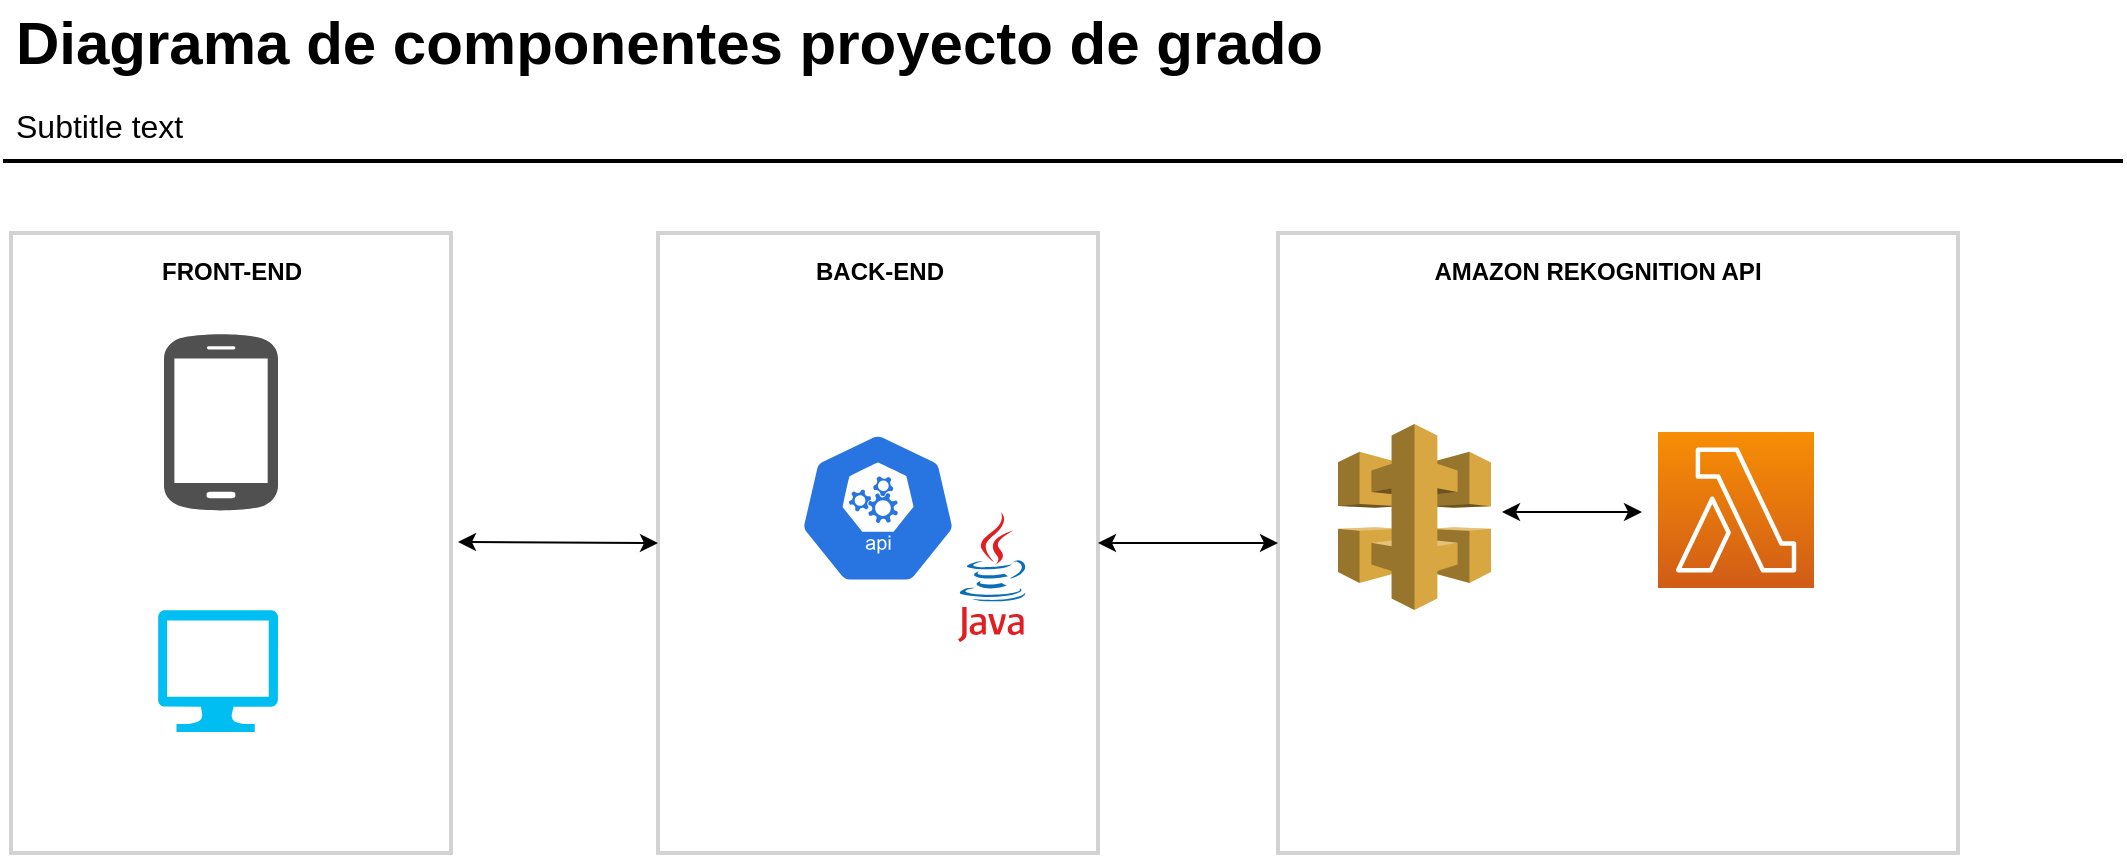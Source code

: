 <mxfile version="14.9.1" type="github">
  <diagram id="Ht1M8jgEwFfnCIfOTk4-" name="Page-1">
    <mxGraphModel dx="1021" dy="529" grid="1" gridSize="10" guides="1" tooltips="1" connect="1" arrows="1" fold="1" page="1" pageScale="1" pageWidth="1169" pageHeight="827" math="0" shadow="0">
      <root>
        <mxCell id="0" />
        <mxCell id="1" parent="0" />
        <mxCell id="bTMXntHbuXdUkVzYNGNJ-6" value="" style="rounded=0;whiteSpace=wrap;html=1;fillColor=none;strokeColor=#d3d3d3;strokeWidth=2;" vertex="1" parent="1">
          <mxGeometry x="380" y="180.5" width="220" height="310" as="geometry" />
        </mxCell>
        <mxCell id="-QjtrjUzRDEMRZ5MF8oH-47" value="Diagrama de componentes proyecto de grado" style="text;html=1;resizable=0;points=[];autosize=1;align=left;verticalAlign=top;spacingTop=-4;fontSize=30;fontStyle=1" parent="1" vertex="1">
          <mxGeometry x="56.5" y="64.5" width="670" height="40" as="geometry" />
        </mxCell>
        <mxCell id="-QjtrjUzRDEMRZ5MF8oH-48" value="Subtitle text&lt;br style=&quot;font-size: 16px&quot;&gt;" style="text;html=1;resizable=0;points=[];autosize=1;align=left;verticalAlign=top;spacingTop=-4;fontSize=16;" parent="1" vertex="1">
          <mxGeometry x="56.5" y="114.5" width="100" height="20" as="geometry" />
        </mxCell>
        <mxCell id="SCVMTBWpLvtzJIhz15lM-1" value="" style="line;strokeWidth=2;html=1;fontSize=14;" parent="1" vertex="1">
          <mxGeometry x="52.5" y="139.5" width="1060" height="10" as="geometry" />
        </mxCell>
        <mxCell id="bTMXntHbuXdUkVzYNGNJ-1" value="" style="pointerEvents=1;shadow=0;dashed=0;html=1;strokeColor=none;fillColor=#505050;labelPosition=center;verticalLabelPosition=bottom;verticalAlign=top;outlineConnect=0;align=center;shape=mxgraph.office.devices.cell_phone_android_standalone;" vertex="1" parent="1">
          <mxGeometry x="133" y="230" width="57" height="90" as="geometry" />
        </mxCell>
        <mxCell id="bTMXntHbuXdUkVzYNGNJ-2" value="" style="verticalLabelPosition=bottom;html=1;verticalAlign=top;align=center;strokeColor=none;fillColor=#00BEF2;shape=mxgraph.azure.computer;pointerEvents=1;" vertex="1" parent="1">
          <mxGeometry x="130" y="369" width="60" height="61" as="geometry" />
        </mxCell>
        <mxCell id="bTMXntHbuXdUkVzYNGNJ-3" value="" style="rounded=0;whiteSpace=wrap;html=1;fillColor=none;strokeColor=#d3d3d3;strokeWidth=2;" vertex="1" parent="1">
          <mxGeometry x="56.5" y="180.5" width="220" height="310" as="geometry" />
        </mxCell>
        <mxCell id="bTMXntHbuXdUkVzYNGNJ-4" value="" style="dashed=0;outlineConnect=0;html=1;align=center;labelPosition=center;verticalLabelPosition=bottom;verticalAlign=top;shape=mxgraph.weblogos.java" vertex="1" parent="1">
          <mxGeometry x="530" y="320" width="34.4" height="65" as="geometry" />
        </mxCell>
        <mxCell id="bTMXntHbuXdUkVzYNGNJ-5" value="" style="html=1;dashed=0;whitespace=wrap;fillColor=#2875E2;strokeColor=#ffffff;points=[[0.005,0.63,0],[0.1,0.2,0],[0.9,0.2,0],[0.5,0,0],[0.995,0.63,0],[0.72,0.99,0],[0.5,1,0],[0.28,0.99,0]];shape=mxgraph.kubernetes.icon;prIcon=api" vertex="1" parent="1">
          <mxGeometry x="450" y="280" width="80" height="76" as="geometry" />
        </mxCell>
        <mxCell id="bTMXntHbuXdUkVzYNGNJ-7" value="BACK-END" style="text;html=1;strokeColor=none;fillColor=none;align=center;verticalAlign=middle;whiteSpace=wrap;rounded=0;fontStyle=1" vertex="1" parent="1">
          <mxGeometry x="452" y="190" width="78" height="20" as="geometry" />
        </mxCell>
        <mxCell id="bTMXntHbuXdUkVzYNGNJ-8" value="FRONT-END" style="text;html=1;strokeColor=none;fillColor=none;align=center;verticalAlign=middle;whiteSpace=wrap;rounded=0;fontStyle=1" vertex="1" parent="1">
          <mxGeometry x="127.5" y="190" width="78" height="20" as="geometry" />
        </mxCell>
        <mxCell id="bTMXntHbuXdUkVzYNGNJ-10" value="" style="rounded=0;whiteSpace=wrap;html=1;fillColor=none;strokeColor=#d3d3d3;strokeWidth=2;" vertex="1" parent="1">
          <mxGeometry x="690" y="180.5" width="340" height="310" as="geometry" />
        </mxCell>
        <mxCell id="bTMXntHbuXdUkVzYNGNJ-13" value="AMAZON REKOGNITION API" style="text;html=1;strokeColor=none;fillColor=none;align=center;verticalAlign=middle;whiteSpace=wrap;rounded=0;fontStyle=1" vertex="1" parent="1">
          <mxGeometry x="720" y="190" width="260" height="20" as="geometry" />
        </mxCell>
        <mxCell id="bTMXntHbuXdUkVzYNGNJ-14" value="" style="outlineConnect=0;dashed=0;verticalLabelPosition=bottom;verticalAlign=top;align=center;html=1;shape=mxgraph.aws3.api_gateway;fillColor=#D9A741;gradientColor=none;" vertex="1" parent="1">
          <mxGeometry x="720" y="276" width="76.5" height="93" as="geometry" />
        </mxCell>
        <mxCell id="bTMXntHbuXdUkVzYNGNJ-15" value="" style="points=[[0,0,0],[0.25,0,0],[0.5,0,0],[0.75,0,0],[1,0,0],[0,1,0],[0.25,1,0],[0.5,1,0],[0.75,1,0],[1,1,0],[0,0.25,0],[0,0.5,0],[0,0.75,0],[1,0.25,0],[1,0.5,0],[1,0.75,0]];outlineConnect=0;fontColor=#232F3E;gradientColor=#F78E04;gradientDirection=north;fillColor=#D05C17;strokeColor=#ffffff;dashed=0;verticalLabelPosition=bottom;verticalAlign=top;align=center;html=1;fontSize=12;fontStyle=0;aspect=fixed;shape=mxgraph.aws4.resourceIcon;resIcon=mxgraph.aws4.lambda;" vertex="1" parent="1">
          <mxGeometry x="880" y="280" width="78" height="78" as="geometry" />
        </mxCell>
        <mxCell id="bTMXntHbuXdUkVzYNGNJ-17" value="" style="shape=image;html=1;verticalAlign=top;verticalLabelPosition=bottom;labelBackgroundColor=#ffffff;imageAspect=0;aspect=fixed;image=https://cdn3.iconfinder.com/data/icons/logos-and-brands-adobe/512/267_Python-128.png" vertex="1" parent="1">
          <mxGeometry x="960" y="336.5" width="61" height="61" as="geometry" />
        </mxCell>
        <mxCell id="bTMXntHbuXdUkVzYNGNJ-18" value="" style="endArrow=classic;startArrow=classic;html=1;entryX=0;entryY=0.5;entryDx=0;entryDy=0;" edge="1" parent="1" target="bTMXntHbuXdUkVzYNGNJ-6">
          <mxGeometry width="50" height="50" relative="1" as="geometry">
            <mxPoint x="280" y="335" as="sourcePoint" />
            <mxPoint x="340" y="370" as="targetPoint" />
          </mxGeometry>
        </mxCell>
        <mxCell id="bTMXntHbuXdUkVzYNGNJ-19" value="" style="endArrow=classic;startArrow=classic;html=1;entryX=0;entryY=0.5;entryDx=0;entryDy=0;exitX=1;exitY=0.5;exitDx=0;exitDy=0;" edge="1" parent="1" source="bTMXntHbuXdUkVzYNGNJ-6" target="bTMXntHbuXdUkVzYNGNJ-10">
          <mxGeometry width="50" height="50" relative="1" as="geometry">
            <mxPoint x="584" y="335" as="sourcePoint" />
            <mxPoint x="668" y="337.0" as="targetPoint" />
          </mxGeometry>
        </mxCell>
        <mxCell id="bTMXntHbuXdUkVzYNGNJ-20" value="" style="endArrow=classic;startArrow=classic;html=1;" edge="1" parent="1">
          <mxGeometry width="50" height="50" relative="1" as="geometry">
            <mxPoint x="802" y="320" as="sourcePoint" />
            <mxPoint x="872" y="320" as="targetPoint" />
          </mxGeometry>
        </mxCell>
      </root>
    </mxGraphModel>
  </diagram>
</mxfile>
